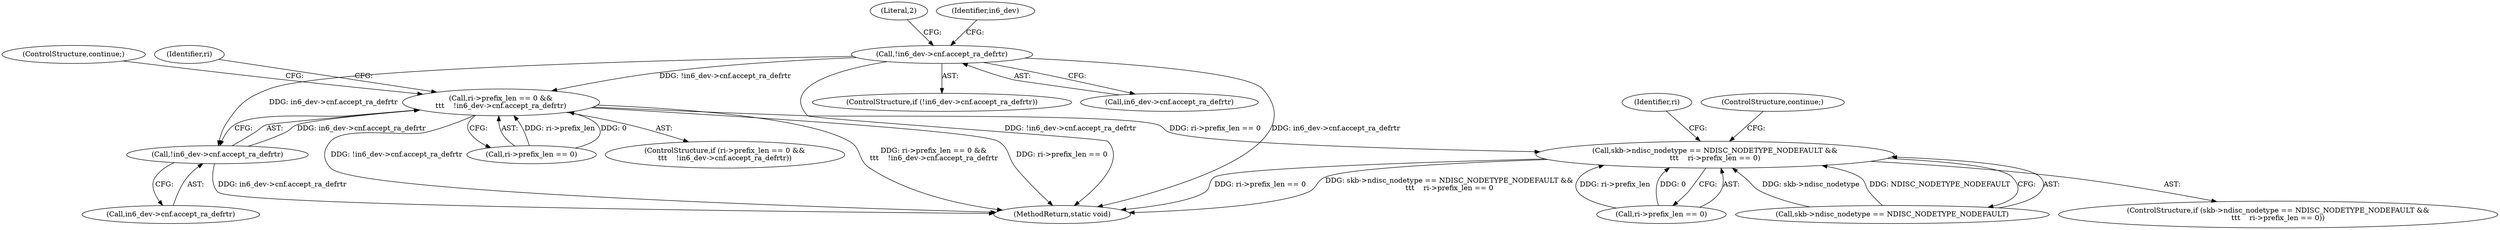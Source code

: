 digraph "0_linux_6fd99094de2b83d1d4c8457f2c83483b2828e75a@pointer" {
"1000313" [label="(Call,!in6_dev->cnf.accept_ra_defrtr)"];
"1000876" [label="(Call,ri->prefix_len == 0 &&\n\t\t\t    !in6_dev->cnf.accept_ra_defrtr)"];
"1000863" [label="(Call,skb->ndisc_nodetype == NDISC_NODETYPE_NODEFAULT &&\n\t\t\t    ri->prefix_len == 0)"];
"1000882" [label="(Call,!in6_dev->cnf.accept_ra_defrtr)"];
"1001104" [label="(MethodReturn,static void)"];
"1000862" [label="(ControlStructure,if (skb->ndisc_nodetype == NDISC_NODETYPE_NODEFAULT &&\n\t\t\t    ri->prefix_len == 0))"];
"1000321" [label="(Literal,2)"];
"1000876" [label="(Call,ri->prefix_len == 0 &&\n\t\t\t    !in6_dev->cnf.accept_ra_defrtr)"];
"1000869" [label="(Call,ri->prefix_len == 0)"];
"1000877" [label="(Call,ri->prefix_len == 0)"];
"1000883" [label="(Call,in6_dev->cnf.accept_ra_defrtr)"];
"1000312" [label="(ControlStructure,if (!in6_dev->cnf.accept_ra_defrtr))"];
"1000875" [label="(ControlStructure,if (ri->prefix_len == 0 &&\n\t\t\t    !in6_dev->cnf.accept_ra_defrtr))"];
"1000882" [label="(Call,!in6_dev->cnf.accept_ra_defrtr)"];
"1000888" [label="(ControlStructure,continue;)"];
"1000879" [label="(Identifier,ri)"];
"1000864" [label="(Call,skb->ndisc_nodetype == NDISC_NODETYPE_NODEFAULT)"];
"1000314" [label="(Call,in6_dev->cnf.accept_ra_defrtr)"];
"1000892" [label="(Identifier,ri)"];
"1000874" [label="(ControlStructure,continue;)"];
"1000863" [label="(Call,skb->ndisc_nodetype == NDISC_NODETYPE_NODEFAULT &&\n\t\t\t    ri->prefix_len == 0)"];
"1000313" [label="(Call,!in6_dev->cnf.accept_ra_defrtr)"];
"1000336" [label="(Identifier,in6_dev)"];
"1000313" -> "1000312"  [label="AST: "];
"1000313" -> "1000314"  [label="CFG: "];
"1000314" -> "1000313"  [label="AST: "];
"1000321" -> "1000313"  [label="CFG: "];
"1000336" -> "1000313"  [label="CFG: "];
"1000313" -> "1001104"  [label="DDG: !in6_dev->cnf.accept_ra_defrtr"];
"1000313" -> "1001104"  [label="DDG: in6_dev->cnf.accept_ra_defrtr"];
"1000313" -> "1000876"  [label="DDG: !in6_dev->cnf.accept_ra_defrtr"];
"1000313" -> "1000882"  [label="DDG: in6_dev->cnf.accept_ra_defrtr"];
"1000876" -> "1000875"  [label="AST: "];
"1000876" -> "1000877"  [label="CFG: "];
"1000876" -> "1000882"  [label="CFG: "];
"1000877" -> "1000876"  [label="AST: "];
"1000882" -> "1000876"  [label="AST: "];
"1000888" -> "1000876"  [label="CFG: "];
"1000892" -> "1000876"  [label="CFG: "];
"1000876" -> "1001104"  [label="DDG: !in6_dev->cnf.accept_ra_defrtr"];
"1000876" -> "1001104"  [label="DDG: ri->prefix_len == 0 &&\n\t\t\t    !in6_dev->cnf.accept_ra_defrtr"];
"1000876" -> "1001104"  [label="DDG: ri->prefix_len == 0"];
"1000876" -> "1000863"  [label="DDG: ri->prefix_len == 0"];
"1000877" -> "1000876"  [label="DDG: ri->prefix_len"];
"1000877" -> "1000876"  [label="DDG: 0"];
"1000882" -> "1000876"  [label="DDG: in6_dev->cnf.accept_ra_defrtr"];
"1000863" -> "1000862"  [label="AST: "];
"1000863" -> "1000864"  [label="CFG: "];
"1000863" -> "1000869"  [label="CFG: "];
"1000864" -> "1000863"  [label="AST: "];
"1000869" -> "1000863"  [label="AST: "];
"1000874" -> "1000863"  [label="CFG: "];
"1000879" -> "1000863"  [label="CFG: "];
"1000863" -> "1001104"  [label="DDG: skb->ndisc_nodetype == NDISC_NODETYPE_NODEFAULT &&\n\t\t\t    ri->prefix_len == 0"];
"1000863" -> "1001104"  [label="DDG: ri->prefix_len == 0"];
"1000864" -> "1000863"  [label="DDG: skb->ndisc_nodetype"];
"1000864" -> "1000863"  [label="DDG: NDISC_NODETYPE_NODEFAULT"];
"1000869" -> "1000863"  [label="DDG: ri->prefix_len"];
"1000869" -> "1000863"  [label="DDG: 0"];
"1000882" -> "1000883"  [label="CFG: "];
"1000883" -> "1000882"  [label="AST: "];
"1000882" -> "1001104"  [label="DDG: in6_dev->cnf.accept_ra_defrtr"];
}
